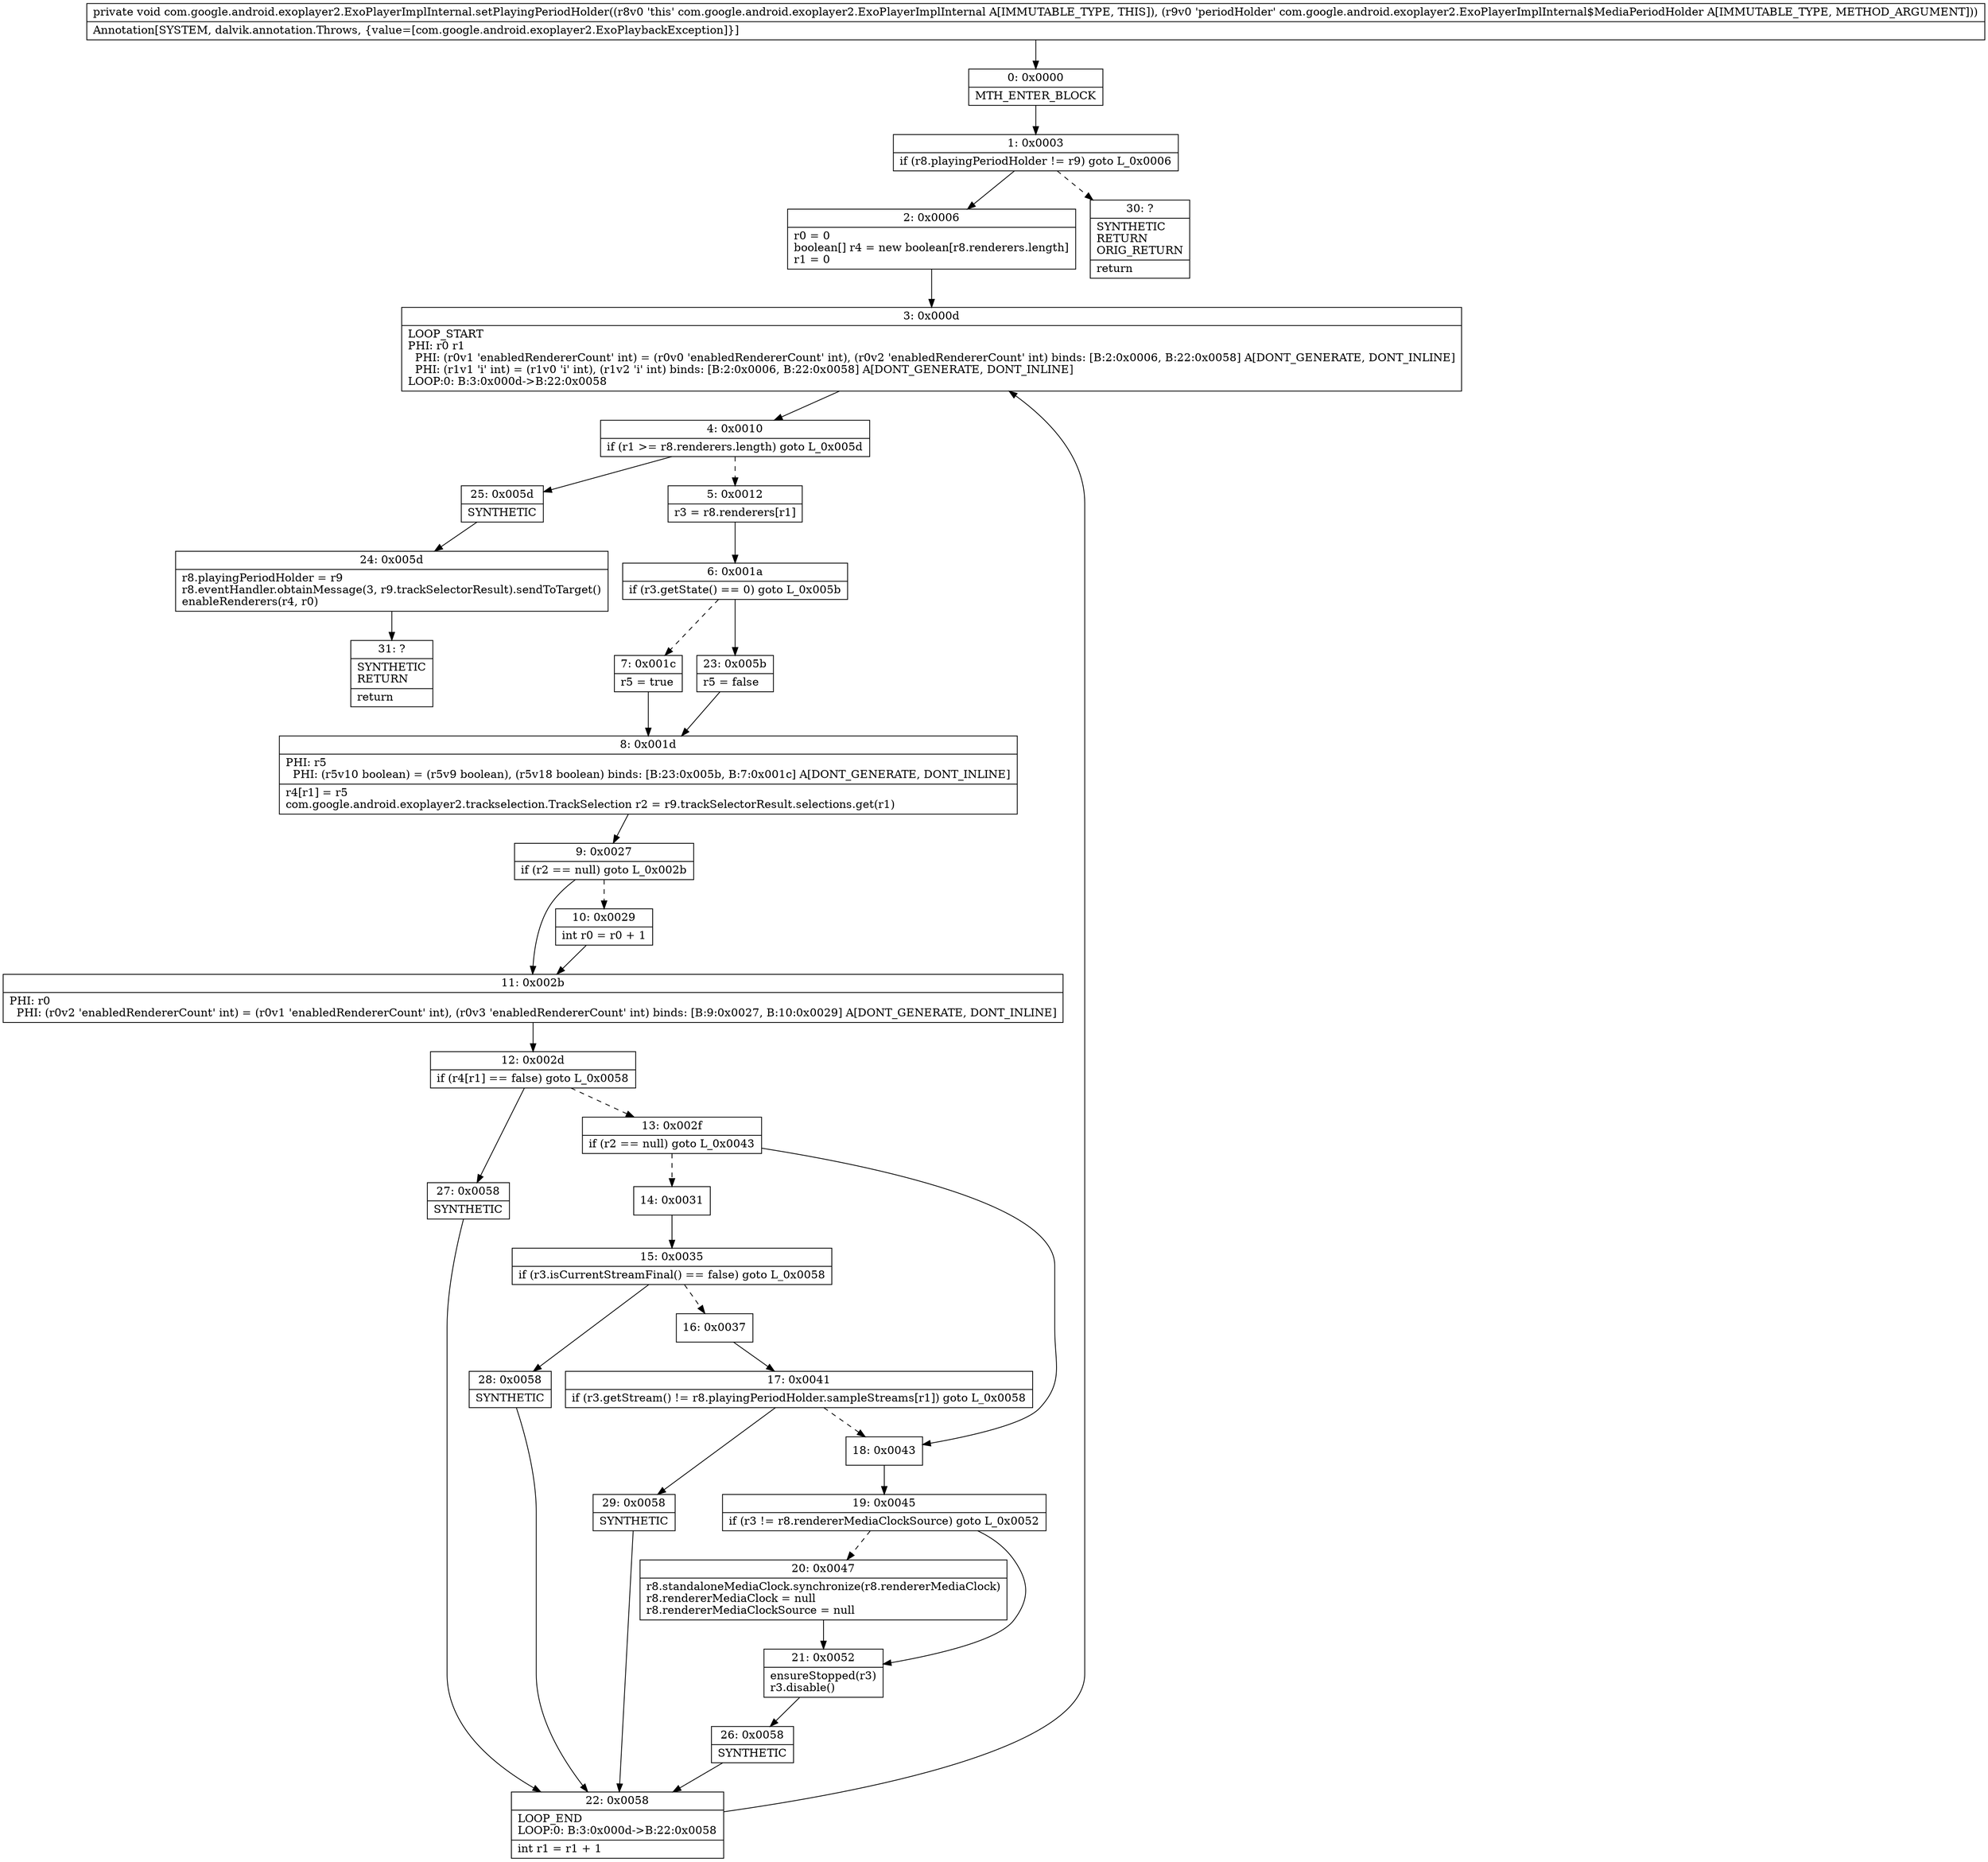 digraph "CFG forcom.google.android.exoplayer2.ExoPlayerImplInternal.setPlayingPeriodHolder(Lcom\/google\/android\/exoplayer2\/ExoPlayerImplInternal$MediaPeriodHolder;)V" {
Node_0 [shape=record,label="{0\:\ 0x0000|MTH_ENTER_BLOCK\l}"];
Node_1 [shape=record,label="{1\:\ 0x0003|if (r8.playingPeriodHolder != r9) goto L_0x0006\l}"];
Node_2 [shape=record,label="{2\:\ 0x0006|r0 = 0\lboolean[] r4 = new boolean[r8.renderers.length]\lr1 = 0\l}"];
Node_3 [shape=record,label="{3\:\ 0x000d|LOOP_START\lPHI: r0 r1 \l  PHI: (r0v1 'enabledRendererCount' int) = (r0v0 'enabledRendererCount' int), (r0v2 'enabledRendererCount' int) binds: [B:2:0x0006, B:22:0x0058] A[DONT_GENERATE, DONT_INLINE]\l  PHI: (r1v1 'i' int) = (r1v0 'i' int), (r1v2 'i' int) binds: [B:2:0x0006, B:22:0x0058] A[DONT_GENERATE, DONT_INLINE]\lLOOP:0: B:3:0x000d\-\>B:22:0x0058\l}"];
Node_4 [shape=record,label="{4\:\ 0x0010|if (r1 \>= r8.renderers.length) goto L_0x005d\l}"];
Node_5 [shape=record,label="{5\:\ 0x0012|r3 = r8.renderers[r1]\l}"];
Node_6 [shape=record,label="{6\:\ 0x001a|if (r3.getState() == 0) goto L_0x005b\l}"];
Node_7 [shape=record,label="{7\:\ 0x001c|r5 = true\l}"];
Node_8 [shape=record,label="{8\:\ 0x001d|PHI: r5 \l  PHI: (r5v10 boolean) = (r5v9 boolean), (r5v18 boolean) binds: [B:23:0x005b, B:7:0x001c] A[DONT_GENERATE, DONT_INLINE]\l|r4[r1] = r5\lcom.google.android.exoplayer2.trackselection.TrackSelection r2 = r9.trackSelectorResult.selections.get(r1)\l}"];
Node_9 [shape=record,label="{9\:\ 0x0027|if (r2 == null) goto L_0x002b\l}"];
Node_10 [shape=record,label="{10\:\ 0x0029|int r0 = r0 + 1\l}"];
Node_11 [shape=record,label="{11\:\ 0x002b|PHI: r0 \l  PHI: (r0v2 'enabledRendererCount' int) = (r0v1 'enabledRendererCount' int), (r0v3 'enabledRendererCount' int) binds: [B:9:0x0027, B:10:0x0029] A[DONT_GENERATE, DONT_INLINE]\l}"];
Node_12 [shape=record,label="{12\:\ 0x002d|if (r4[r1] == false) goto L_0x0058\l}"];
Node_13 [shape=record,label="{13\:\ 0x002f|if (r2 == null) goto L_0x0043\l}"];
Node_14 [shape=record,label="{14\:\ 0x0031}"];
Node_15 [shape=record,label="{15\:\ 0x0035|if (r3.isCurrentStreamFinal() == false) goto L_0x0058\l}"];
Node_16 [shape=record,label="{16\:\ 0x0037}"];
Node_17 [shape=record,label="{17\:\ 0x0041|if (r3.getStream() != r8.playingPeriodHolder.sampleStreams[r1]) goto L_0x0058\l}"];
Node_18 [shape=record,label="{18\:\ 0x0043}"];
Node_19 [shape=record,label="{19\:\ 0x0045|if (r3 != r8.rendererMediaClockSource) goto L_0x0052\l}"];
Node_20 [shape=record,label="{20\:\ 0x0047|r8.standaloneMediaClock.synchronize(r8.rendererMediaClock)\lr8.rendererMediaClock = null\lr8.rendererMediaClockSource = null\l}"];
Node_21 [shape=record,label="{21\:\ 0x0052|ensureStopped(r3)\lr3.disable()\l}"];
Node_22 [shape=record,label="{22\:\ 0x0058|LOOP_END\lLOOP:0: B:3:0x000d\-\>B:22:0x0058\l|int r1 = r1 + 1\l}"];
Node_23 [shape=record,label="{23\:\ 0x005b|r5 = false\l}"];
Node_24 [shape=record,label="{24\:\ 0x005d|r8.playingPeriodHolder = r9\lr8.eventHandler.obtainMessage(3, r9.trackSelectorResult).sendToTarget()\lenableRenderers(r4, r0)\l}"];
Node_25 [shape=record,label="{25\:\ 0x005d|SYNTHETIC\l}"];
Node_26 [shape=record,label="{26\:\ 0x0058|SYNTHETIC\l}"];
Node_27 [shape=record,label="{27\:\ 0x0058|SYNTHETIC\l}"];
Node_28 [shape=record,label="{28\:\ 0x0058|SYNTHETIC\l}"];
Node_29 [shape=record,label="{29\:\ 0x0058|SYNTHETIC\l}"];
Node_30 [shape=record,label="{30\:\ ?|SYNTHETIC\lRETURN\lORIG_RETURN\l|return\l}"];
Node_31 [shape=record,label="{31\:\ ?|SYNTHETIC\lRETURN\l|return\l}"];
MethodNode[shape=record,label="{private void com.google.android.exoplayer2.ExoPlayerImplInternal.setPlayingPeriodHolder((r8v0 'this' com.google.android.exoplayer2.ExoPlayerImplInternal A[IMMUTABLE_TYPE, THIS]), (r9v0 'periodHolder' com.google.android.exoplayer2.ExoPlayerImplInternal$MediaPeriodHolder A[IMMUTABLE_TYPE, METHOD_ARGUMENT]))  | Annotation[SYSTEM, dalvik.annotation.Throws, \{value=[com.google.android.exoplayer2.ExoPlaybackException]\}]\l}"];
MethodNode -> Node_0;
Node_0 -> Node_1;
Node_1 -> Node_2;
Node_1 -> Node_30[style=dashed];
Node_2 -> Node_3;
Node_3 -> Node_4;
Node_4 -> Node_5[style=dashed];
Node_4 -> Node_25;
Node_5 -> Node_6;
Node_6 -> Node_7[style=dashed];
Node_6 -> Node_23;
Node_7 -> Node_8;
Node_8 -> Node_9;
Node_9 -> Node_10[style=dashed];
Node_9 -> Node_11;
Node_10 -> Node_11;
Node_11 -> Node_12;
Node_12 -> Node_13[style=dashed];
Node_12 -> Node_27;
Node_13 -> Node_14[style=dashed];
Node_13 -> Node_18;
Node_14 -> Node_15;
Node_15 -> Node_16[style=dashed];
Node_15 -> Node_28;
Node_16 -> Node_17;
Node_17 -> Node_18[style=dashed];
Node_17 -> Node_29;
Node_18 -> Node_19;
Node_19 -> Node_20[style=dashed];
Node_19 -> Node_21;
Node_20 -> Node_21;
Node_21 -> Node_26;
Node_22 -> Node_3;
Node_23 -> Node_8;
Node_24 -> Node_31;
Node_25 -> Node_24;
Node_26 -> Node_22;
Node_27 -> Node_22;
Node_28 -> Node_22;
Node_29 -> Node_22;
}

